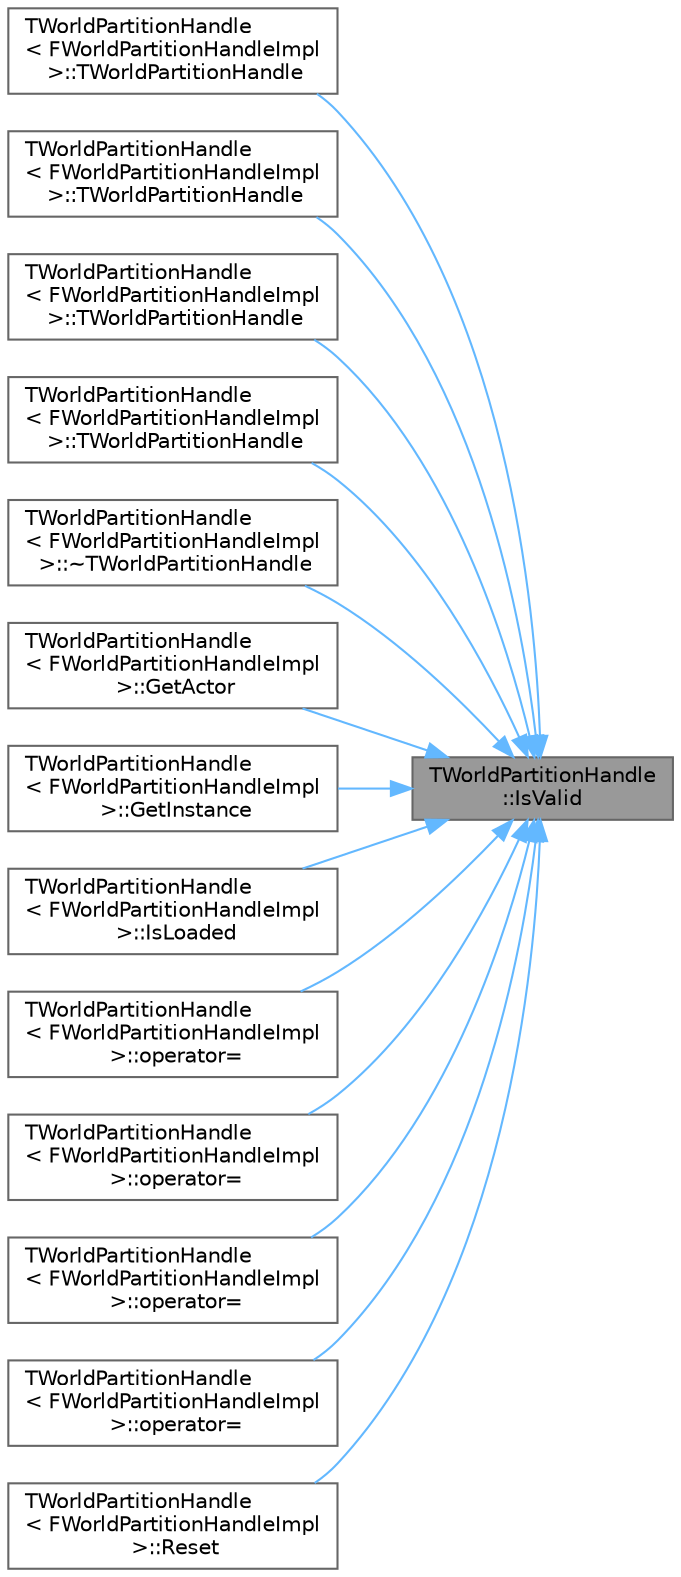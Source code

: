 digraph "TWorldPartitionHandle::IsValid"
{
 // INTERACTIVE_SVG=YES
 // LATEX_PDF_SIZE
  bgcolor="transparent";
  edge [fontname=Helvetica,fontsize=10,labelfontname=Helvetica,labelfontsize=10];
  node [fontname=Helvetica,fontsize=10,shape=box,height=0.2,width=0.4];
  rankdir="RL";
  Node1 [id="Node000001",label="TWorldPartitionHandle\l::IsValid",height=0.2,width=0.4,color="gray40", fillcolor="grey60", style="filled", fontcolor="black",tooltip=" "];
  Node1 -> Node2 [id="edge1_Node000001_Node000002",dir="back",color="steelblue1",style="solid",tooltip=" "];
  Node2 [id="Node000002",label="TWorldPartitionHandle\l\< FWorldPartitionHandleImpl\l \>::TWorldPartitionHandle",height=0.2,width=0.4,color="grey40", fillcolor="white", style="filled",URL="$da/dd3/classTWorldPartitionHandle.html#a9d7715bc5d4775f6a4fd721b50bb094a",tooltip=" "];
  Node1 -> Node3 [id="edge2_Node000001_Node000003",dir="back",color="steelblue1",style="solid",tooltip=" "];
  Node3 [id="Node000003",label="TWorldPartitionHandle\l\< FWorldPartitionHandleImpl\l \>::TWorldPartitionHandle",height=0.2,width=0.4,color="grey40", fillcolor="white", style="filled",URL="$da/dd3/classTWorldPartitionHandle.html#a6d36de3bbbd451b13208e9dd2493be04",tooltip=" "];
  Node1 -> Node4 [id="edge3_Node000001_Node000004",dir="back",color="steelblue1",style="solid",tooltip=" "];
  Node4 [id="Node000004",label="TWorldPartitionHandle\l\< FWorldPartitionHandleImpl\l \>::TWorldPartitionHandle",height=0.2,width=0.4,color="grey40", fillcolor="white", style="filled",URL="$da/dd3/classTWorldPartitionHandle.html#a4bdc2360b57af8d22e1f45cc8f590976",tooltip=" "];
  Node1 -> Node5 [id="edge4_Node000001_Node000005",dir="back",color="steelblue1",style="solid",tooltip=" "];
  Node5 [id="Node000005",label="TWorldPartitionHandle\l\< FWorldPartitionHandleImpl\l \>::TWorldPartitionHandle",height=0.2,width=0.4,color="grey40", fillcolor="white", style="filled",URL="$da/dd3/classTWorldPartitionHandle.html#a9d0a67a753d4b3a347f29f7156997061",tooltip=" "];
  Node1 -> Node6 [id="edge5_Node000001_Node000006",dir="back",color="steelblue1",style="solid",tooltip=" "];
  Node6 [id="Node000006",label="TWorldPartitionHandle\l\< FWorldPartitionHandleImpl\l \>::~TWorldPartitionHandle",height=0.2,width=0.4,color="grey40", fillcolor="white", style="filled",URL="$da/dd3/classTWorldPartitionHandle.html#a44b8b0004948346f0916acb87186974e",tooltip=" "];
  Node1 -> Node7 [id="edge6_Node000001_Node000007",dir="back",color="steelblue1",style="solid",tooltip=" "];
  Node7 [id="Node000007",label="TWorldPartitionHandle\l\< FWorldPartitionHandleImpl\l \>::GetActor",height=0.2,width=0.4,color="grey40", fillcolor="white", style="filled",URL="$da/dd3/classTWorldPartitionHandle.html#af7e6dea44329c54364b2957167c003fe",tooltip=" "];
  Node1 -> Node8 [id="edge7_Node000001_Node000008",dir="back",color="steelblue1",style="solid",tooltip=" "];
  Node8 [id="Node000008",label="TWorldPartitionHandle\l\< FWorldPartitionHandleImpl\l \>::GetInstance",height=0.2,width=0.4,color="grey40", fillcolor="white", style="filled",URL="$da/dd3/classTWorldPartitionHandle.html#a83dc1fea359241c74551878dac4f6a38",tooltip=" "];
  Node1 -> Node9 [id="edge8_Node000001_Node000009",dir="back",color="steelblue1",style="solid",tooltip=" "];
  Node9 [id="Node000009",label="TWorldPartitionHandle\l\< FWorldPartitionHandleImpl\l \>::IsLoaded",height=0.2,width=0.4,color="grey40", fillcolor="white", style="filled",URL="$da/dd3/classTWorldPartitionHandle.html#ac9d683b924c63003d0bf5b6dc5fd91e6",tooltip=" "];
  Node1 -> Node10 [id="edge9_Node000001_Node000010",dir="back",color="steelblue1",style="solid",tooltip=" "];
  Node10 [id="Node000010",label="TWorldPartitionHandle\l\< FWorldPartitionHandleImpl\l \>::operator=",height=0.2,width=0.4,color="grey40", fillcolor="white", style="filled",URL="$da/dd3/classTWorldPartitionHandle.html#af09ef1ae2e456b4fb015cca9f879b6ee",tooltip=" "];
  Node1 -> Node11 [id="edge10_Node000001_Node000011",dir="back",color="steelblue1",style="solid",tooltip=" "];
  Node11 [id="Node000011",label="TWorldPartitionHandle\l\< FWorldPartitionHandleImpl\l \>::operator=",height=0.2,width=0.4,color="grey40", fillcolor="white", style="filled",URL="$da/dd3/classTWorldPartitionHandle.html#a9aac083abbe316e34a7b66a74b3990af",tooltip=" "];
  Node1 -> Node12 [id="edge11_Node000001_Node000012",dir="back",color="steelblue1",style="solid",tooltip=" "];
  Node12 [id="Node000012",label="TWorldPartitionHandle\l\< FWorldPartitionHandleImpl\l \>::operator=",height=0.2,width=0.4,color="grey40", fillcolor="white", style="filled",URL="$da/dd3/classTWorldPartitionHandle.html#aadc59ad79151fa2b96bd24a177329761",tooltip=" "];
  Node1 -> Node13 [id="edge12_Node000001_Node000013",dir="back",color="steelblue1",style="solid",tooltip=" "];
  Node13 [id="Node000013",label="TWorldPartitionHandle\l\< FWorldPartitionHandleImpl\l \>::operator=",height=0.2,width=0.4,color="grey40", fillcolor="white", style="filled",URL="$da/dd3/classTWorldPartitionHandle.html#aac8e3d769d70614c73d153b295c1f152",tooltip=" "];
  Node1 -> Node14 [id="edge13_Node000001_Node000014",dir="back",color="steelblue1",style="solid",tooltip=" "];
  Node14 [id="Node000014",label="TWorldPartitionHandle\l\< FWorldPartitionHandleImpl\l \>::Reset",height=0.2,width=0.4,color="grey40", fillcolor="white", style="filled",URL="$da/dd3/classTWorldPartitionHandle.html#a1f883f93a03e13ee628ef70f1ddb1def",tooltip=" "];
}
